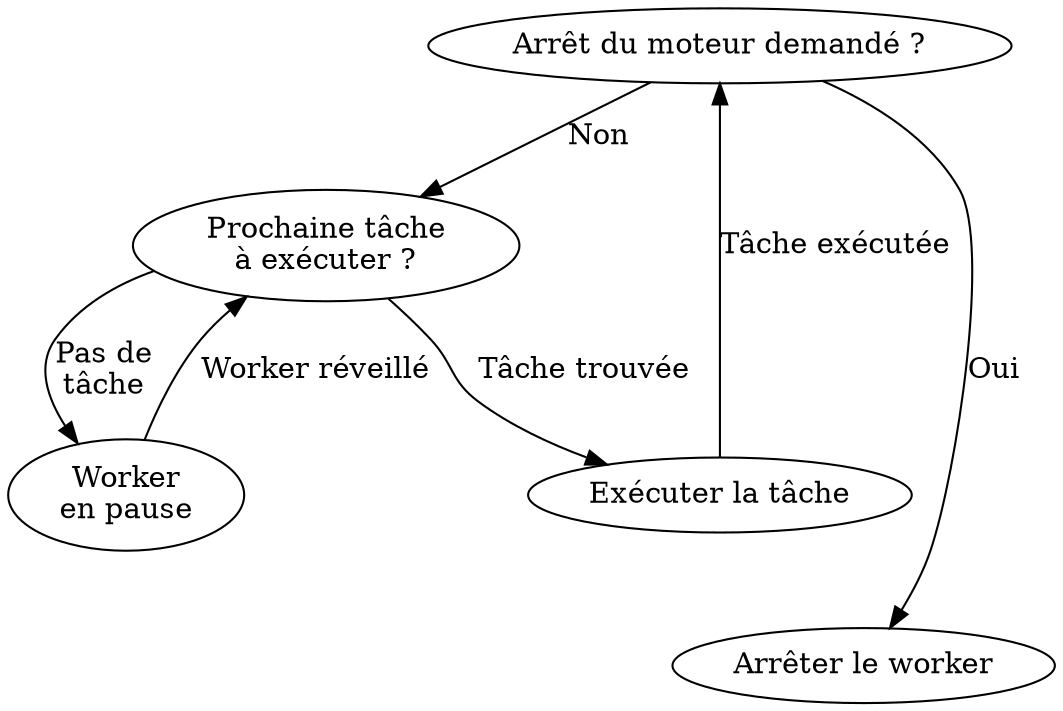 digraph G {
  n1[label="Arrêt du moteur demandé ?"];
  n2[label="Prochaine tâche\nà exécuter ?"];
  n4[label="Exécuter la tâche"];
  n5[label="Worker\nen pause"];
  n3[label="Arrêter le worker"];
  n1 -> n2 [label="Non"];
  n2 -> n5 [label="Pas de\ntâche"];
  n5 -> n2 [label="Worker réveillé"];
  n2 -> n4 [label="Tâche trouvée"];
  n4 -> n1 [label="Tâche exécutée"];
  n1 -> n3 [label="Oui"];
  n4 -> n3 [style=invis];
}